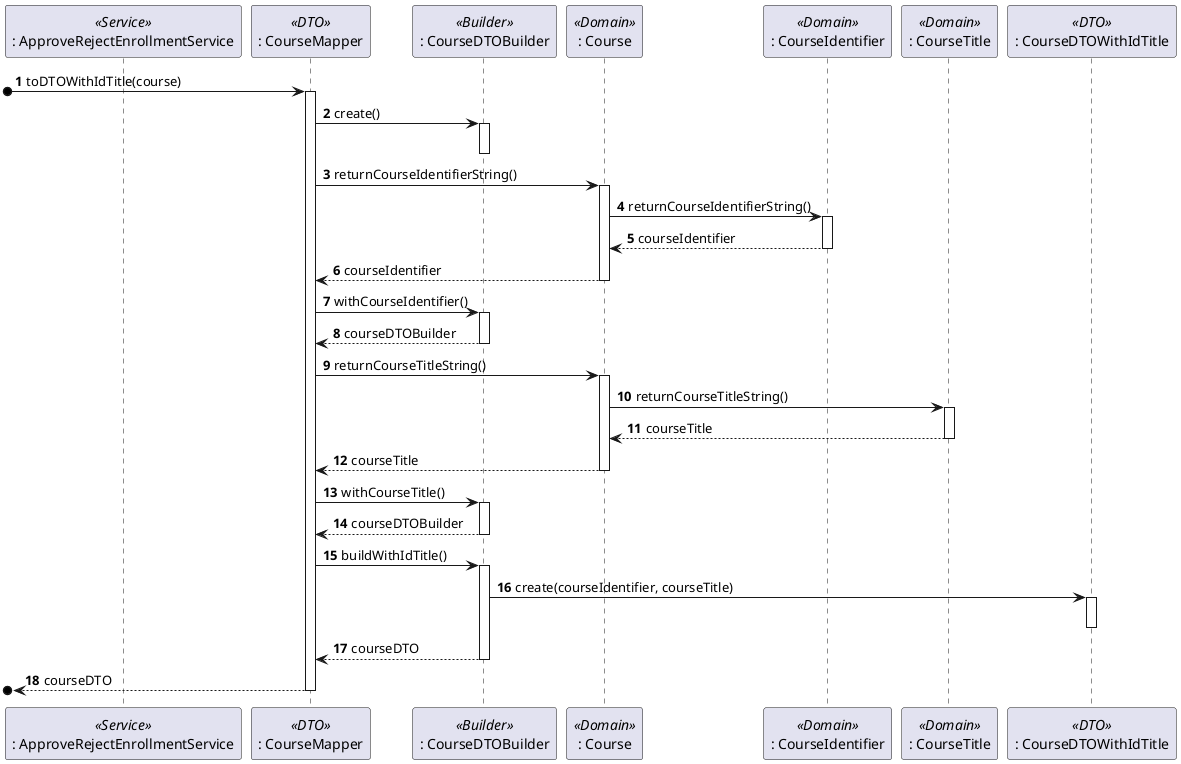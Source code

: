 @startuml
autonumber

participant ": ApproveRejectEnrollmentService" as ARES <<Service>>
participant ": CourseMapper" as CM <<DTO>>
participant ": CourseDTOBuilder" as CB <<Builder>>
participant ": Course" as C <<Domain>>

participant ": CourseIdentifier" as CI <<Domain>>
participant ": CourseTitle" as CT <<Domain>>
participant ": CourseDTOWithIdTitle" as CDTO <<DTO>>

[o-> CM : toDTOWithIdTitle(course)
activate CM
CM -> CB : create()
activate CB
deactivate CB
CM -> C : returnCourseIdentifierString()
activate C
C -> CI : returnCourseIdentifierString()
activate CI
CI --> C : courseIdentifier
deactivate CI
C --> CM : courseIdentifier
deactivate C
CM -> CB : withCourseIdentifier()
activate CB
CB --> CM : courseDTOBuilder
deactivate CB
CM -> C : returnCourseTitleString()
activate C
C -> CT : returnCourseTitleString()
activate CT
CT --> C : courseTitle
deactivate CT
C --> CM : courseTitle
deactivate C
CM -> CB : withCourseTitle()
activate CB

CB --> CM : courseDTOBuilder
deactivate CB
CM -> CB : buildWithIdTitle()
activate CB
CB -> CDTO : create(courseIdentifier, courseTitle)
activate CDTO
deactivate CDTO
CB --> CM : courseDTO
deactivate CB
CM -->o[ : courseDTO
deactivate CM

@enduml